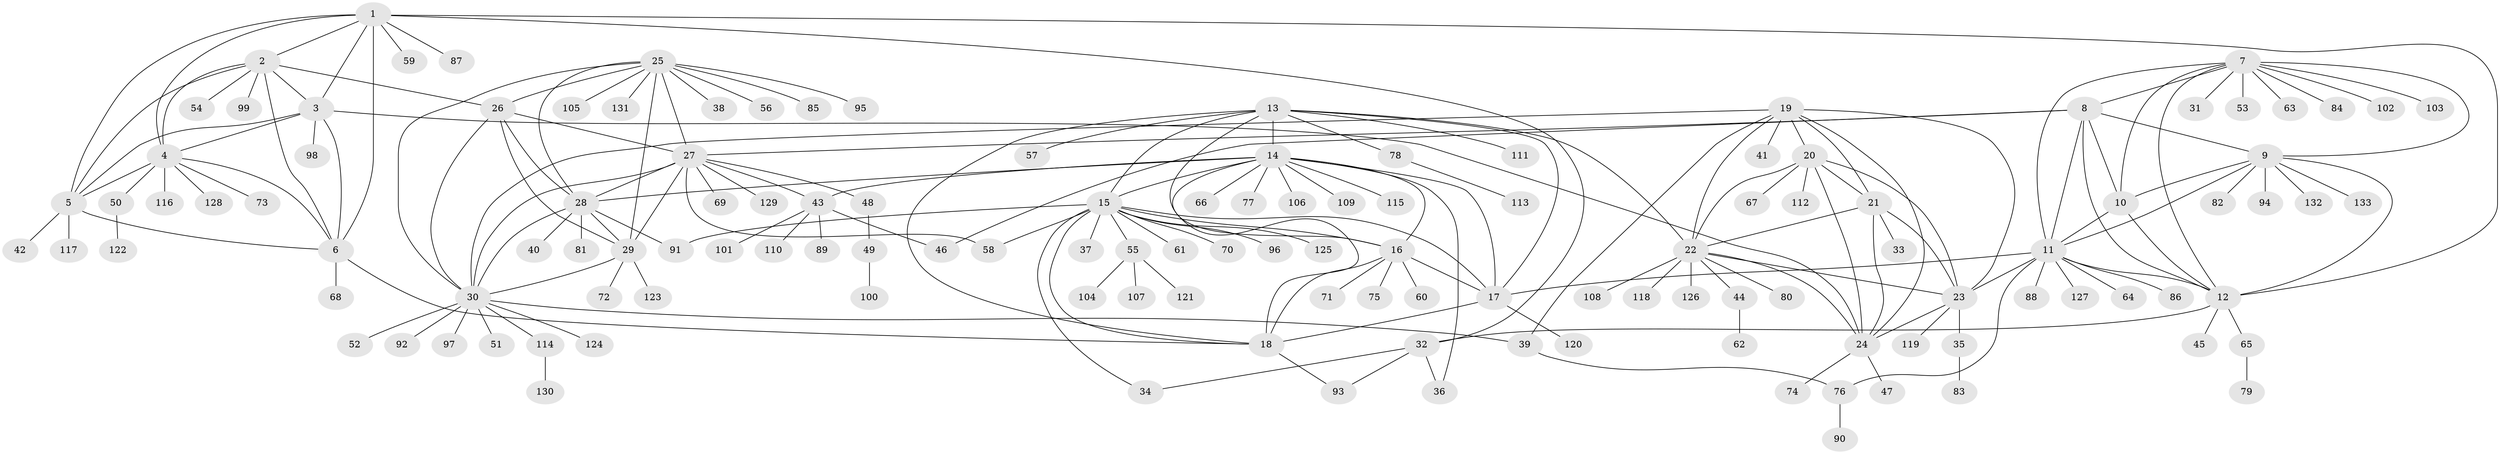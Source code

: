 // Generated by graph-tools (version 1.1) at 2025/50/03/09/25 03:50:41]
// undirected, 133 vertices, 198 edges
graph export_dot {
graph [start="1"]
  node [color=gray90,style=filled];
  1;
  2;
  3;
  4;
  5;
  6;
  7;
  8;
  9;
  10;
  11;
  12;
  13;
  14;
  15;
  16;
  17;
  18;
  19;
  20;
  21;
  22;
  23;
  24;
  25;
  26;
  27;
  28;
  29;
  30;
  31;
  32;
  33;
  34;
  35;
  36;
  37;
  38;
  39;
  40;
  41;
  42;
  43;
  44;
  45;
  46;
  47;
  48;
  49;
  50;
  51;
  52;
  53;
  54;
  55;
  56;
  57;
  58;
  59;
  60;
  61;
  62;
  63;
  64;
  65;
  66;
  67;
  68;
  69;
  70;
  71;
  72;
  73;
  74;
  75;
  76;
  77;
  78;
  79;
  80;
  81;
  82;
  83;
  84;
  85;
  86;
  87;
  88;
  89;
  90;
  91;
  92;
  93;
  94;
  95;
  96;
  97;
  98;
  99;
  100;
  101;
  102;
  103;
  104;
  105;
  106;
  107;
  108;
  109;
  110;
  111;
  112;
  113;
  114;
  115;
  116;
  117;
  118;
  119;
  120;
  121;
  122;
  123;
  124;
  125;
  126;
  127;
  128;
  129;
  130;
  131;
  132;
  133;
  1 -- 2;
  1 -- 3;
  1 -- 4;
  1 -- 5;
  1 -- 6;
  1 -- 12;
  1 -- 32;
  1 -- 59;
  1 -- 87;
  2 -- 3;
  2 -- 4;
  2 -- 5;
  2 -- 6;
  2 -- 26;
  2 -- 54;
  2 -- 99;
  3 -- 4;
  3 -- 5;
  3 -- 6;
  3 -- 24;
  3 -- 98;
  4 -- 5;
  4 -- 6;
  4 -- 50;
  4 -- 73;
  4 -- 116;
  4 -- 128;
  5 -- 6;
  5 -- 42;
  5 -- 117;
  6 -- 18;
  6 -- 68;
  7 -- 8;
  7 -- 9;
  7 -- 10;
  7 -- 11;
  7 -- 12;
  7 -- 31;
  7 -- 53;
  7 -- 63;
  7 -- 84;
  7 -- 102;
  7 -- 103;
  8 -- 9;
  8 -- 10;
  8 -- 11;
  8 -- 12;
  8 -- 27;
  8 -- 46;
  9 -- 10;
  9 -- 11;
  9 -- 12;
  9 -- 82;
  9 -- 94;
  9 -- 132;
  9 -- 133;
  10 -- 11;
  10 -- 12;
  11 -- 12;
  11 -- 17;
  11 -- 23;
  11 -- 64;
  11 -- 76;
  11 -- 86;
  11 -- 88;
  11 -- 127;
  12 -- 32;
  12 -- 45;
  12 -- 65;
  13 -- 14;
  13 -- 15;
  13 -- 16;
  13 -- 17;
  13 -- 18;
  13 -- 22;
  13 -- 57;
  13 -- 78;
  13 -- 111;
  14 -- 15;
  14 -- 16;
  14 -- 17;
  14 -- 18;
  14 -- 28;
  14 -- 36;
  14 -- 43;
  14 -- 66;
  14 -- 77;
  14 -- 106;
  14 -- 109;
  14 -- 115;
  15 -- 16;
  15 -- 17;
  15 -- 18;
  15 -- 34;
  15 -- 37;
  15 -- 55;
  15 -- 58;
  15 -- 61;
  15 -- 70;
  15 -- 91;
  15 -- 96;
  15 -- 125;
  16 -- 17;
  16 -- 18;
  16 -- 60;
  16 -- 71;
  16 -- 75;
  17 -- 18;
  17 -- 120;
  18 -- 93;
  19 -- 20;
  19 -- 21;
  19 -- 22;
  19 -- 23;
  19 -- 24;
  19 -- 30;
  19 -- 39;
  19 -- 41;
  20 -- 21;
  20 -- 22;
  20 -- 23;
  20 -- 24;
  20 -- 67;
  20 -- 112;
  21 -- 22;
  21 -- 23;
  21 -- 24;
  21 -- 33;
  22 -- 23;
  22 -- 24;
  22 -- 44;
  22 -- 80;
  22 -- 108;
  22 -- 118;
  22 -- 126;
  23 -- 24;
  23 -- 35;
  23 -- 119;
  24 -- 47;
  24 -- 74;
  25 -- 26;
  25 -- 27;
  25 -- 28;
  25 -- 29;
  25 -- 30;
  25 -- 38;
  25 -- 56;
  25 -- 85;
  25 -- 95;
  25 -- 105;
  25 -- 131;
  26 -- 27;
  26 -- 28;
  26 -- 29;
  26 -- 30;
  27 -- 28;
  27 -- 29;
  27 -- 30;
  27 -- 43;
  27 -- 48;
  27 -- 58;
  27 -- 69;
  27 -- 129;
  28 -- 29;
  28 -- 30;
  28 -- 40;
  28 -- 81;
  28 -- 91;
  29 -- 30;
  29 -- 72;
  29 -- 123;
  30 -- 39;
  30 -- 51;
  30 -- 52;
  30 -- 92;
  30 -- 97;
  30 -- 114;
  30 -- 124;
  32 -- 34;
  32 -- 36;
  32 -- 93;
  35 -- 83;
  39 -- 76;
  43 -- 46;
  43 -- 89;
  43 -- 101;
  43 -- 110;
  44 -- 62;
  48 -- 49;
  49 -- 100;
  50 -- 122;
  55 -- 104;
  55 -- 107;
  55 -- 121;
  65 -- 79;
  76 -- 90;
  78 -- 113;
  114 -- 130;
}
